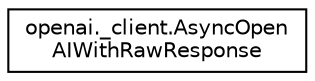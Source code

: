 digraph "Graphical Class Hierarchy"
{
 // LATEX_PDF_SIZE
  edge [fontname="Helvetica",fontsize="10",labelfontname="Helvetica",labelfontsize="10"];
  node [fontname="Helvetica",fontsize="10",shape=record];
  rankdir="LR";
  Node0 [label="openai._client.AsyncOpen\lAIWithRawResponse",height=0.2,width=0.4,color="black", fillcolor="white", style="filled",URL="$classopenai_1_1__client_1_1AsyncOpenAIWithRawResponse.html",tooltip=" "];
}
